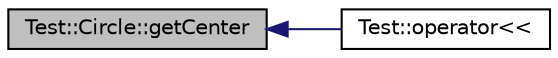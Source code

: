 digraph "Test::Circle::getCenter"
{
  edge [fontname="Helvetica",fontsize="10",labelfontname="Helvetica",labelfontsize="10"];
  node [fontname="Helvetica",fontsize="10",shape=record];
  rankdir="LR";
  Node1 [label="Test::Circle::getCenter",height=0.2,width=0.4,color="black", fillcolor="grey75", style="filled" fontcolor="black"];
  Node1 -> Node2 [dir="back",color="midnightblue",fontsize="10",style="solid",fontname="Helvetica"];
  Node2 [label="Test::operator\<\<",height=0.2,width=0.4,color="black", fillcolor="white", style="filled",URL="$namespace_test.html#a5bf6254f25bec299a76b16d721b7594e"];
}
